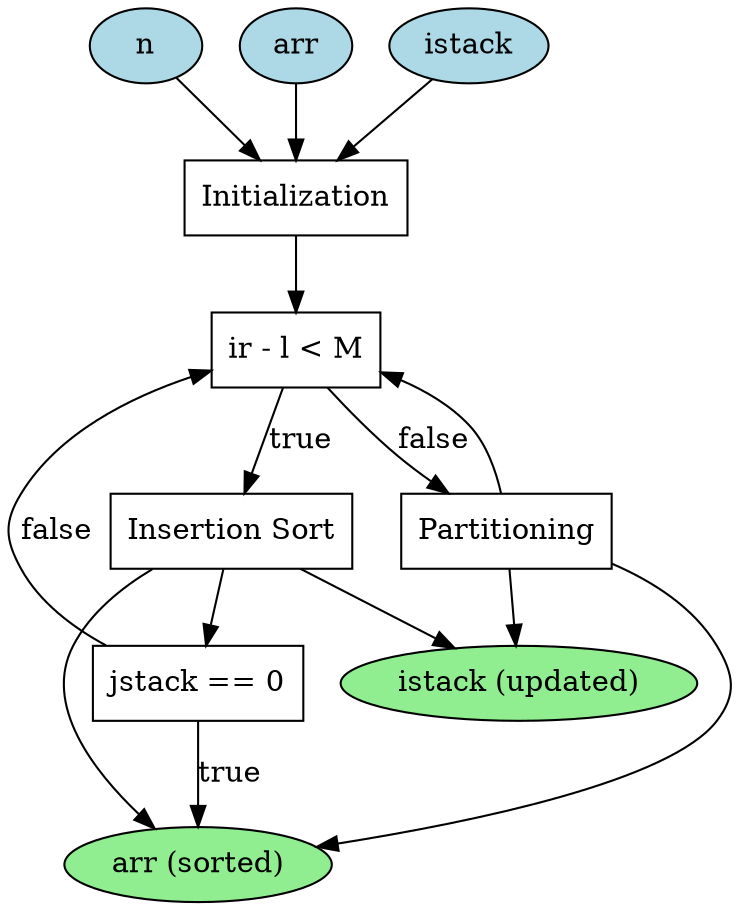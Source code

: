 digraph sort_DFG {
    node [shape=ellipse, style=filled, fillcolor=lightblue];
    n_in [label="n"];
    arr_in [label="arr"];
    istack_in [label="istack"];

    node [shape=box, style="", fillcolor=""];
    op_init [label="Initialization"];
    op_cond [label="ir - l < M"];
    op_insert [label="Insertion Sort"];
    op_partition [label="Partitioning"];
    op_break [label="jstack == 0"];

    node [shape=ellipse, style=filled, fillcolor=lightgreen];
    arr_out [label="arr (sorted)"];
    istack_out [label="istack (updated)"];

    n_in -> op_init;
    arr_in -> op_init;
    istack_in -> op_init;
    op_init -> op_cond;
    op_cond -> op_insert [label="true"];
    op_cond -> op_partition [label="false"];
    op_insert -> op_break;
    op_break -> op_cond [label="false"];
    op_break -> arr_out [label="true"];
    op_partition -> op_cond;
    op_insert -> arr_out;
    op_partition -> arr_out;
    op_insert -> istack_out;
    op_partition -> istack_out;
}